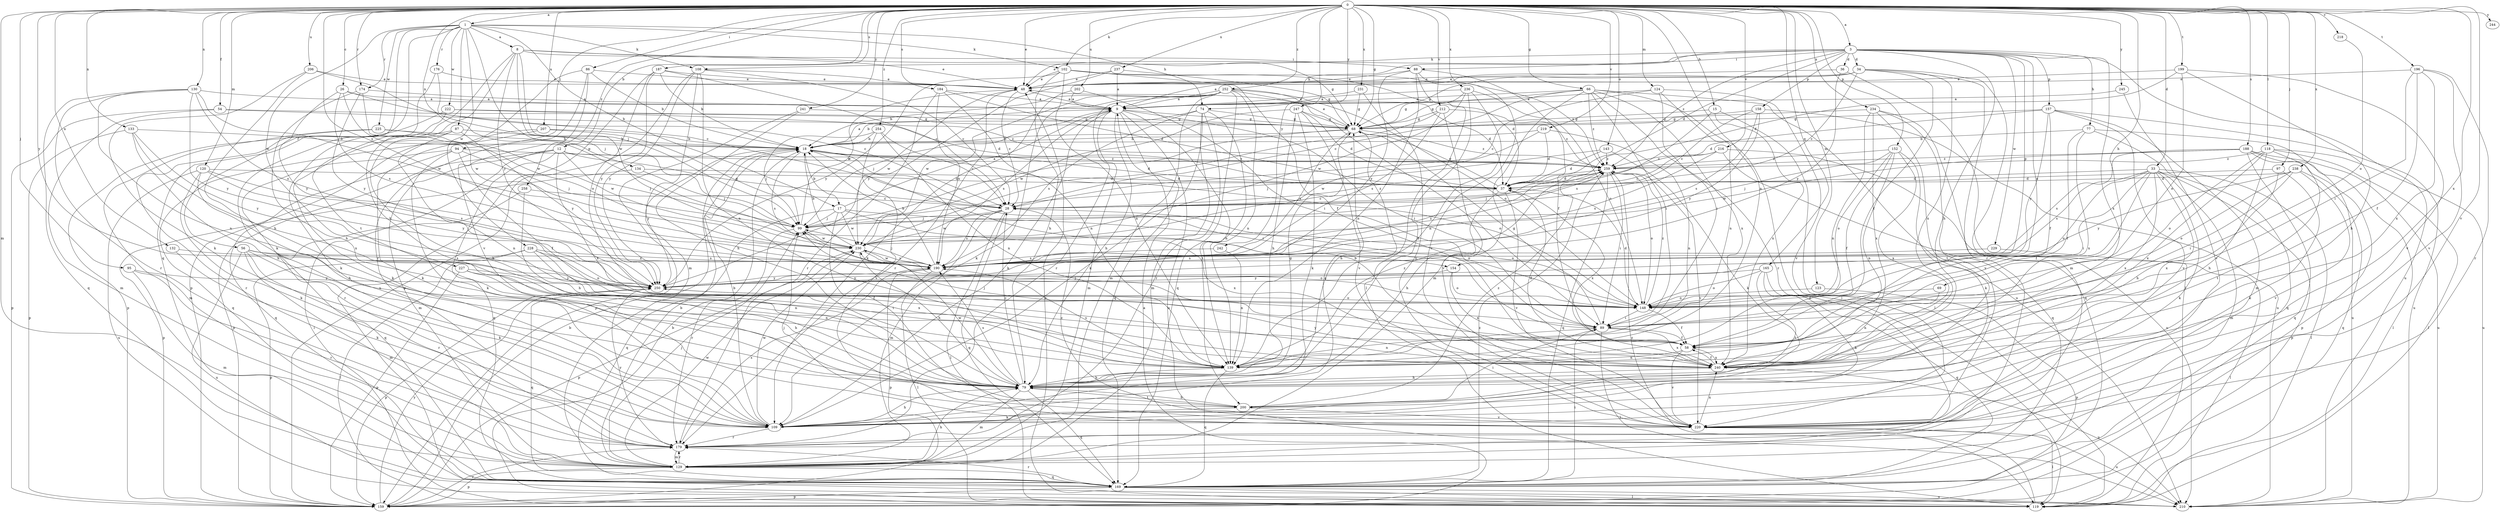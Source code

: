 strict digraph  {
0;
1;
3;
8;
9;
12;
15;
17;
18;
26;
28;
33;
34;
36;
37;
48;
54;
56;
58;
66;
68;
69;
74;
77;
79;
86;
87;
88;
89;
94;
95;
97;
99;
102;
108;
109;
118;
119;
120;
123;
124;
129;
130;
132;
133;
134;
139;
143;
148;
152;
154;
157;
158;
159;
165;
169;
174;
176;
179;
184;
187;
188;
190;
196;
199;
200;
202;
206;
207;
210;
212;
216;
218;
219;
220;
222;
225;
227;
228;
229;
230;
231;
234;
236;
237;
238;
240;
241;
242;
244;
245;
247;
250;
252;
254;
258;
259;
0 -> 1  [label=a];
0 -> 3  [label=a];
0 -> 12  [label=b];
0 -> 15  [label=b];
0 -> 26  [label=c];
0 -> 33  [label=d];
0 -> 48  [label=e];
0 -> 54  [label=f];
0 -> 66  [label=g];
0 -> 68  [label=g];
0 -> 69  [label=h];
0 -> 86  [label=i];
0 -> 94  [label=j];
0 -> 95  [label=j];
0 -> 97  [label=j];
0 -> 102  [label=k];
0 -> 118  [label=l];
0 -> 120  [label=m];
0 -> 123  [label=m];
0 -> 124  [label=m];
0 -> 129  [label=m];
0 -> 130  [label=n];
0 -> 132  [label=n];
0 -> 133  [label=n];
0 -> 134  [label=n];
0 -> 139  [label=n];
0 -> 143  [label=o];
0 -> 152  [label=p];
0 -> 165  [label=q];
0 -> 174  [label=r];
0 -> 184  [label=s];
0 -> 187  [label=s];
0 -> 188  [label=s];
0 -> 190  [label=s];
0 -> 196  [label=t];
0 -> 199  [label=t];
0 -> 202  [label=u];
0 -> 206  [label=u];
0 -> 207  [label=u];
0 -> 212  [label=v];
0 -> 216  [label=v];
0 -> 218  [label=v];
0 -> 219  [label=v];
0 -> 220  [label=v];
0 -> 231  [label=x];
0 -> 234  [label=x];
0 -> 236  [label=x];
0 -> 237  [label=x];
0 -> 238  [label=x];
0 -> 240  [label=x];
0 -> 241  [label=y];
0 -> 242  [label=y];
0 -> 244  [label=y];
0 -> 245  [label=y];
0 -> 247  [label=y];
0 -> 250  [label=y];
0 -> 252  [label=z];
0 -> 254  [label=z];
0 -> 258  [label=z];
1 -> 8  [label=a];
1 -> 17  [label=b];
1 -> 56  [label=f];
1 -> 74  [label=h];
1 -> 87  [label=i];
1 -> 102  [label=k];
1 -> 108  [label=k];
1 -> 154  [label=p];
1 -> 169  [label=q];
1 -> 174  [label=r];
1 -> 176  [label=r];
1 -> 222  [label=w];
1 -> 225  [label=w];
1 -> 227  [label=w];
1 -> 228  [label=w];
3 -> 34  [label=d];
3 -> 36  [label=d];
3 -> 37  [label=d];
3 -> 48  [label=e];
3 -> 74  [label=h];
3 -> 77  [label=h];
3 -> 79  [label=h];
3 -> 88  [label=i];
3 -> 108  [label=k];
3 -> 148  [label=o];
3 -> 154  [label=p];
3 -> 157  [label=p];
3 -> 158  [label=p];
3 -> 210  [label=u];
3 -> 229  [label=w];
3 -> 240  [label=x];
3 -> 259  [label=z];
8 -> 48  [label=e];
8 -> 68  [label=g];
8 -> 79  [label=h];
8 -> 88  [label=i];
8 -> 99  [label=j];
8 -> 200  [label=t];
8 -> 230  [label=w];
8 -> 250  [label=y];
9 -> 68  [label=g];
9 -> 79  [label=h];
9 -> 89  [label=i];
9 -> 99  [label=j];
9 -> 109  [label=k];
9 -> 129  [label=m];
9 -> 139  [label=n];
9 -> 169  [label=q];
9 -> 190  [label=s];
9 -> 210  [label=u];
12 -> 28  [label=c];
12 -> 99  [label=j];
12 -> 119  [label=l];
12 -> 129  [label=m];
12 -> 159  [label=p];
12 -> 169  [label=q];
12 -> 240  [label=x];
12 -> 259  [label=z];
15 -> 68  [label=g];
15 -> 119  [label=l];
15 -> 190  [label=s];
15 -> 240  [label=x];
17 -> 9  [label=a];
17 -> 99  [label=j];
17 -> 148  [label=o];
17 -> 169  [label=q];
17 -> 200  [label=t];
17 -> 230  [label=w];
17 -> 240  [label=x];
18 -> 9  [label=a];
18 -> 17  [label=b];
18 -> 37  [label=d];
18 -> 89  [label=i];
18 -> 148  [label=o];
18 -> 190  [label=s];
18 -> 250  [label=y];
18 -> 259  [label=z];
26 -> 9  [label=a];
26 -> 28  [label=c];
26 -> 190  [label=s];
26 -> 230  [label=w];
26 -> 250  [label=y];
28 -> 99  [label=j];
28 -> 119  [label=l];
28 -> 129  [label=m];
28 -> 148  [label=o];
28 -> 169  [label=q];
28 -> 190  [label=s];
28 -> 230  [label=w];
28 -> 259  [label=z];
33 -> 37  [label=d];
33 -> 58  [label=f];
33 -> 79  [label=h];
33 -> 89  [label=i];
33 -> 109  [label=k];
33 -> 119  [label=l];
33 -> 129  [label=m];
33 -> 148  [label=o];
33 -> 159  [label=p];
33 -> 190  [label=s];
33 -> 240  [label=x];
34 -> 9  [label=a];
34 -> 28  [label=c];
34 -> 48  [label=e];
34 -> 58  [label=f];
34 -> 68  [label=g];
34 -> 129  [label=m];
34 -> 179  [label=r];
34 -> 240  [label=x];
36 -> 48  [label=e];
36 -> 119  [label=l];
36 -> 250  [label=y];
37 -> 28  [label=c];
37 -> 68  [label=g];
37 -> 79  [label=h];
37 -> 220  [label=v];
37 -> 240  [label=x];
48 -> 9  [label=a];
48 -> 28  [label=c];
48 -> 179  [label=r];
48 -> 230  [label=w];
54 -> 37  [label=d];
54 -> 68  [label=g];
54 -> 129  [label=m];
54 -> 159  [label=p];
56 -> 109  [label=k];
56 -> 129  [label=m];
56 -> 139  [label=n];
56 -> 179  [label=r];
56 -> 190  [label=s];
56 -> 210  [label=u];
58 -> 99  [label=j];
58 -> 139  [label=n];
58 -> 220  [label=v];
58 -> 240  [label=x];
66 -> 9  [label=a];
66 -> 28  [label=c];
66 -> 68  [label=g];
66 -> 89  [label=i];
66 -> 119  [label=l];
66 -> 129  [label=m];
66 -> 179  [label=r];
66 -> 210  [label=u];
66 -> 240  [label=x];
66 -> 259  [label=z];
68 -> 18  [label=b];
68 -> 48  [label=e];
68 -> 79  [label=h];
68 -> 99  [label=j];
68 -> 190  [label=s];
68 -> 259  [label=z];
69 -> 139  [label=n];
69 -> 148  [label=o];
74 -> 18  [label=b];
74 -> 68  [label=g];
74 -> 109  [label=k];
74 -> 129  [label=m];
74 -> 179  [label=r];
74 -> 190  [label=s];
74 -> 200  [label=t];
77 -> 18  [label=b];
77 -> 58  [label=f];
77 -> 169  [label=q];
77 -> 210  [label=u];
77 -> 240  [label=x];
79 -> 28  [label=c];
79 -> 68  [label=g];
79 -> 129  [label=m];
79 -> 169  [label=q];
79 -> 190  [label=s];
79 -> 200  [label=t];
79 -> 230  [label=w];
86 -> 18  [label=b];
86 -> 48  [label=e];
86 -> 159  [label=p];
86 -> 179  [label=r];
86 -> 220  [label=v];
87 -> 18  [label=b];
87 -> 79  [label=h];
87 -> 109  [label=k];
87 -> 139  [label=n];
87 -> 250  [label=y];
88 -> 48  [label=e];
88 -> 58  [label=f];
88 -> 119  [label=l];
88 -> 139  [label=n];
88 -> 220  [label=v];
88 -> 250  [label=y];
89 -> 58  [label=f];
89 -> 68  [label=g];
89 -> 99  [label=j];
89 -> 119  [label=l];
89 -> 139  [label=n];
89 -> 240  [label=x];
94 -> 58  [label=f];
94 -> 99  [label=j];
94 -> 109  [label=k];
94 -> 169  [label=q];
94 -> 179  [label=r];
94 -> 259  [label=z];
95 -> 129  [label=m];
95 -> 179  [label=r];
95 -> 250  [label=y];
97 -> 37  [label=d];
97 -> 109  [label=k];
97 -> 240  [label=x];
99 -> 48  [label=e];
99 -> 179  [label=r];
99 -> 230  [label=w];
102 -> 37  [label=d];
102 -> 48  [label=e];
102 -> 58  [label=f];
102 -> 79  [label=h];
102 -> 139  [label=n];
102 -> 250  [label=y];
102 -> 259  [label=z];
108 -> 28  [label=c];
108 -> 48  [label=e];
108 -> 129  [label=m];
108 -> 139  [label=n];
108 -> 159  [label=p];
108 -> 250  [label=y];
109 -> 18  [label=b];
109 -> 68  [label=g];
109 -> 79  [label=h];
109 -> 179  [label=r];
109 -> 230  [label=w];
118 -> 79  [label=h];
118 -> 119  [label=l];
118 -> 148  [label=o];
118 -> 200  [label=t];
118 -> 210  [label=u];
118 -> 240  [label=x];
118 -> 259  [label=z];
119 -> 18  [label=b];
119 -> 48  [label=e];
119 -> 259  [label=z];
120 -> 37  [label=d];
120 -> 79  [label=h];
120 -> 109  [label=k];
120 -> 190  [label=s];
120 -> 210  [label=u];
120 -> 250  [label=y];
123 -> 148  [label=o];
123 -> 159  [label=p];
124 -> 9  [label=a];
124 -> 28  [label=c];
124 -> 89  [label=i];
124 -> 139  [label=n];
124 -> 220  [label=v];
129 -> 18  [label=b];
129 -> 79  [label=h];
129 -> 99  [label=j];
129 -> 159  [label=p];
129 -> 169  [label=q];
129 -> 179  [label=r];
129 -> 230  [label=w];
130 -> 9  [label=a];
130 -> 139  [label=n];
130 -> 169  [label=q];
130 -> 179  [label=r];
130 -> 190  [label=s];
130 -> 230  [label=w];
130 -> 250  [label=y];
132 -> 109  [label=k];
132 -> 190  [label=s];
133 -> 18  [label=b];
133 -> 79  [label=h];
133 -> 159  [label=p];
133 -> 240  [label=x];
133 -> 250  [label=y];
134 -> 37  [label=d];
134 -> 99  [label=j];
134 -> 159  [label=p];
139 -> 79  [label=h];
139 -> 169  [label=q];
139 -> 190  [label=s];
139 -> 259  [label=z];
143 -> 37  [label=d];
143 -> 99  [label=j];
143 -> 109  [label=k];
143 -> 259  [label=z];
148 -> 37  [label=d];
148 -> 58  [label=f];
148 -> 89  [label=i];
148 -> 259  [label=z];
152 -> 58  [label=f];
152 -> 99  [label=j];
152 -> 109  [label=k];
152 -> 139  [label=n];
152 -> 148  [label=o];
152 -> 240  [label=x];
152 -> 259  [label=z];
154 -> 148  [label=o];
154 -> 240  [label=x];
154 -> 250  [label=y];
157 -> 37  [label=d];
157 -> 58  [label=f];
157 -> 68  [label=g];
157 -> 129  [label=m];
157 -> 210  [label=u];
157 -> 220  [label=v];
157 -> 250  [label=y];
158 -> 28  [label=c];
158 -> 68  [label=g];
158 -> 190  [label=s];
158 -> 210  [label=u];
158 -> 250  [label=y];
159 -> 9  [label=a];
159 -> 18  [label=b];
159 -> 179  [label=r];
159 -> 250  [label=y];
165 -> 109  [label=k];
165 -> 148  [label=o];
165 -> 169  [label=q];
165 -> 200  [label=t];
165 -> 250  [label=y];
169 -> 89  [label=i];
169 -> 119  [label=l];
169 -> 159  [label=p];
169 -> 179  [label=r];
169 -> 210  [label=u];
169 -> 259  [label=z];
174 -> 9  [label=a];
174 -> 79  [label=h];
174 -> 230  [label=w];
174 -> 250  [label=y];
176 -> 48  [label=e];
176 -> 99  [label=j];
176 -> 109  [label=k];
179 -> 129  [label=m];
179 -> 190  [label=s];
179 -> 250  [label=y];
184 -> 9  [label=a];
184 -> 37  [label=d];
184 -> 139  [label=n];
184 -> 179  [label=r];
184 -> 190  [label=s];
187 -> 18  [label=b];
187 -> 28  [label=c];
187 -> 48  [label=e];
187 -> 148  [label=o];
187 -> 210  [label=u];
187 -> 250  [label=y];
188 -> 119  [label=l];
188 -> 159  [label=p];
188 -> 169  [label=q];
188 -> 190  [label=s];
188 -> 210  [label=u];
188 -> 230  [label=w];
188 -> 259  [label=z];
190 -> 18  [label=b];
190 -> 99  [label=j];
190 -> 119  [label=l];
190 -> 159  [label=p];
190 -> 230  [label=w];
190 -> 250  [label=y];
190 -> 259  [label=z];
196 -> 48  [label=e];
196 -> 58  [label=f];
196 -> 89  [label=i];
196 -> 179  [label=r];
196 -> 220  [label=v];
196 -> 240  [label=x];
199 -> 37  [label=d];
199 -> 48  [label=e];
199 -> 79  [label=h];
199 -> 148  [label=o];
199 -> 220  [label=v];
200 -> 79  [label=h];
200 -> 89  [label=i];
200 -> 109  [label=k];
200 -> 220  [label=v];
200 -> 259  [label=z];
202 -> 9  [label=a];
202 -> 89  [label=i];
202 -> 109  [label=k];
206 -> 28  [label=c];
206 -> 48  [label=e];
206 -> 79  [label=h];
206 -> 109  [label=k];
207 -> 18  [label=b];
207 -> 99  [label=j];
207 -> 109  [label=k];
207 -> 169  [label=q];
212 -> 68  [label=g];
212 -> 190  [label=s];
212 -> 220  [label=v];
212 -> 230  [label=w];
212 -> 259  [label=z];
216 -> 28  [label=c];
216 -> 169  [label=q];
216 -> 190  [label=s];
216 -> 210  [label=u];
216 -> 259  [label=z];
218 -> 148  [label=o];
219 -> 18  [label=b];
219 -> 37  [label=d];
219 -> 139  [label=n];
219 -> 230  [label=w];
220 -> 28  [label=c];
220 -> 99  [label=j];
220 -> 119  [label=l];
220 -> 210  [label=u];
220 -> 240  [label=x];
222 -> 68  [label=g];
222 -> 109  [label=k];
222 -> 159  [label=p];
222 -> 259  [label=z];
225 -> 18  [label=b];
225 -> 129  [label=m];
225 -> 179  [label=r];
225 -> 230  [label=w];
227 -> 79  [label=h];
227 -> 139  [label=n];
227 -> 159  [label=p];
227 -> 250  [label=y];
228 -> 58  [label=f];
228 -> 119  [label=l];
228 -> 148  [label=o];
228 -> 159  [label=p];
228 -> 190  [label=s];
228 -> 240  [label=x];
229 -> 119  [label=l];
229 -> 190  [label=s];
230 -> 18  [label=b];
230 -> 79  [label=h];
230 -> 148  [label=o];
230 -> 159  [label=p];
230 -> 190  [label=s];
231 -> 9  [label=a];
231 -> 68  [label=g];
231 -> 220  [label=v];
234 -> 68  [label=g];
234 -> 139  [label=n];
234 -> 169  [label=q];
234 -> 200  [label=t];
234 -> 220  [label=v];
234 -> 240  [label=x];
236 -> 9  [label=a];
236 -> 68  [label=g];
236 -> 79  [label=h];
236 -> 139  [label=n];
236 -> 148  [label=o];
236 -> 230  [label=w];
237 -> 9  [label=a];
237 -> 48  [label=e];
237 -> 68  [label=g];
237 -> 250  [label=y];
238 -> 37  [label=d];
238 -> 89  [label=i];
238 -> 148  [label=o];
238 -> 169  [label=q];
238 -> 220  [label=v];
238 -> 250  [label=y];
240 -> 18  [label=b];
240 -> 37  [label=d];
240 -> 58  [label=f];
240 -> 79  [label=h];
240 -> 210  [label=u];
240 -> 250  [label=y];
241 -> 68  [label=g];
241 -> 79  [label=h];
241 -> 159  [label=p];
242 -> 139  [label=n];
242 -> 190  [label=s];
245 -> 9  [label=a];
245 -> 220  [label=v];
247 -> 37  [label=d];
247 -> 68  [label=g];
247 -> 79  [label=h];
247 -> 109  [label=k];
247 -> 220  [label=v];
247 -> 230  [label=w];
250 -> 148  [label=o];
250 -> 159  [label=p];
250 -> 169  [label=q];
252 -> 9  [label=a];
252 -> 18  [label=b];
252 -> 37  [label=d];
252 -> 89  [label=i];
252 -> 109  [label=k];
252 -> 129  [label=m];
252 -> 139  [label=n];
252 -> 148  [label=o];
252 -> 169  [label=q];
252 -> 179  [label=r];
252 -> 230  [label=w];
254 -> 18  [label=b];
254 -> 28  [label=c];
254 -> 99  [label=j];
254 -> 139  [label=n];
254 -> 220  [label=v];
258 -> 28  [label=c];
258 -> 79  [label=h];
258 -> 169  [label=q];
259 -> 37  [label=d];
259 -> 89  [label=i];
259 -> 99  [label=j];
259 -> 148  [label=o];
259 -> 169  [label=q];
259 -> 220  [label=v];
}
